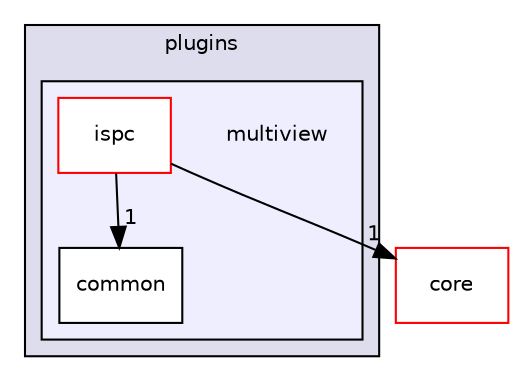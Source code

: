digraph "platform/plugins/multiview" {
  compound=true
  node [ fontsize="10", fontname="Helvetica"];
  edge [ labelfontsize="10", labelfontname="Helvetica"];
  subgraph clusterdir_1d387e22b704c43dbb0ef2b3b77fabe1 {
    graph [ bgcolor="#ddddee", pencolor="black", label="plugins" fontname="Helvetica", fontsize="10", URL="dir_1d387e22b704c43dbb0ef2b3b77fabe1.html"]
  subgraph clusterdir_9eca24558759147f9993844c2daa18e6 {
    graph [ bgcolor="#eeeeff", pencolor="black", label="" URL="dir_9eca24558759147f9993844c2daa18e6.html"];
    dir_9eca24558759147f9993844c2daa18e6 [shape=plaintext label="multiview"];
  dir_7ab62cd446c0e750eaefb644141a701e [shape=box label="common" fillcolor="white" style="filled" URL="dir_7ab62cd446c0e750eaefb644141a701e.html"];
  dir_ec9592b2adfad4c3a3d6e37de575f565 [shape=box label="ispc" fillcolor="white" style="filled" color="red" URL="dir_ec9592b2adfad4c3a3d6e37de575f565.html"];
  }
  }
  dir_3066efc1f4040d52e90bf8a29ab3f16b [shape=box label="core" fillcolor="white" style="filled" color="red" URL="dir_3066efc1f4040d52e90bf8a29ab3f16b.html"];
  dir_ec9592b2adfad4c3a3d6e37de575f565->dir_3066efc1f4040d52e90bf8a29ab3f16b [headlabel="1", labeldistance=1.5 headhref="dir_000113_000067.html"];
  dir_ec9592b2adfad4c3a3d6e37de575f565->dir_7ab62cd446c0e750eaefb644141a701e [headlabel="1", labeldistance=1.5 headhref="dir_000113_000112.html"];
}

